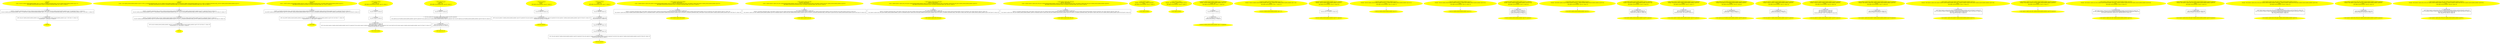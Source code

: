 /* @generated */
digraph cfg {
"bar#13629960763458822780.27859d4aca4c920a20241f1b78082005_1" [label="1: Start bar\nFormals: \nLocals:  func:bar::lambda_shared_lambda_lambda1.cpp:11:15 0$?%__sil_tmpSIL_materialize_temp__n$1:bar::lambda_shared_lambda_lambda1.cpp:11:15 \n   DECLARE_LOCALS(&return,&func,&0$?%__sil_tmpSIL_materialize_temp__n$1); [line 10, column 1]\n " color=yellow style=filled]
	

	 "bar#13629960763458822780.27859d4aca4c920a20241f1b78082005_1" -> "bar#13629960763458822780.27859d4aca4c920a20241f1b78082005_4" ;
"bar#13629960763458822780.27859d4aca4c920a20241f1b78082005_2" [label="2: Exit bar \n  " color=yellow style=filled]
	

"bar#13629960763458822780.27859d4aca4c920a20241f1b78082005_3" [label="3:  Return Stmt \n   n$0=_fun_bar::lambda_shared_lambda_lambda1.cpp:11:15_operator()(&func:bar::lambda_shared_lambda_lambda1.cpp:11:15&) [line 15, column 14]\n  *&return:int=(7 / n$0) [line 15, column 3]\n " shape="box"]
	

	 "bar#13629960763458822780.27859d4aca4c920a20241f1b78082005_3" -> "bar#13629960763458822780.27859d4aca4c920a20241f1b78082005_2" ;
"bar#13629960763458822780.27859d4aca4c920a20241f1b78082005_4" [label="4:  DeclStmt \n   *&0$?%__sil_tmpSIL_materialize_temp__n$1:bar::lambda_shared_lambda_lambda1.cpp:11:15=(_fun_bar::lambda_shared_lambda_lambda1.cpp:11:15_operator()) [line 11, column 15]\n  _fun_bar::lambda_shared_lambda_lambda1.cpp:11:15_(&func:bar::lambda_shared_lambda_lambda1.cpp:11:15*,&0$?%__sil_tmpSIL_materialize_temp__n$1:bar::lambda_shared_lambda_lambda1.cpp:11:15&) [line 11, column 15]\n " shape="box"]
	

	 "bar#13629960763458822780.27859d4aca4c920a20241f1b78082005_4" -> "bar#13629960763458822780.27859d4aca4c920a20241f1b78082005_3" ;
"foo#972162870672026475.86d7db357d6a36081d09067fb38ce85e_1" [label="1: Start foo\nFormals: \nLocals:  y:foo::lambda_shared_lambda_lambda1.cpp:20:12 0$?%__sil_tmpSIL_materialize_temp__n$1:foo::lambda_shared_lambda_lambda1.cpp:20:12 unused:foo::lambda_shared_lambda_lambda1.cpp:19:17 0$?%__sil_tmpSIL_materialize_temp__n$2:foo::lambda_shared_lambda_lambda1.cpp:19:17 \n   DECLARE_LOCALS(&return,&y,&0$?%__sil_tmpSIL_materialize_temp__n$1,&unused,&0$?%__sil_tmpSIL_materialize_temp__n$2); [line 18, column 1]\n " color=yellow style=filled]
	

	 "foo#972162870672026475.86d7db357d6a36081d09067fb38ce85e_1" -> "foo#972162870672026475.86d7db357d6a36081d09067fb38ce85e_5" ;
"foo#972162870672026475.86d7db357d6a36081d09067fb38ce85e_2" [label="2: Exit foo \n  " color=yellow style=filled]
	

"foo#972162870672026475.86d7db357d6a36081d09067fb38ce85e_3" [label="3:  Return Stmt \n   n$0=_fun_foo::lambda_shared_lambda_lambda1.cpp:20:12_operator()(&y:foo::lambda_shared_lambda_lambda1.cpp:20:12&,3:int) [line 21, column 19]\n  *&return:int=(5 / (4 - n$0)) [line 21, column 3]\n " shape="box"]
	

	 "foo#972162870672026475.86d7db357d6a36081d09067fb38ce85e_3" -> "foo#972162870672026475.86d7db357d6a36081d09067fb38ce85e_2" ;
"foo#972162870672026475.86d7db357d6a36081d09067fb38ce85e_4" [label="4:  DeclStmt \n   *&0$?%__sil_tmpSIL_materialize_temp__n$1:foo::lambda_shared_lambda_lambda1.cpp:20:12=(_fun_foo::lambda_shared_lambda_lambda1.cpp:20:12_operator()) [line 20, column 12]\n  _fun_foo::lambda_shared_lambda_lambda1.cpp:20:12_(&y:foo::lambda_shared_lambda_lambda1.cpp:20:12*,&0$?%__sil_tmpSIL_materialize_temp__n$1:foo::lambda_shared_lambda_lambda1.cpp:20:12&) [line 20, column 12]\n " shape="box"]
	

	 "foo#972162870672026475.86d7db357d6a36081d09067fb38ce85e_4" -> "foo#972162870672026475.86d7db357d6a36081d09067fb38ce85e_3" ;
"foo#972162870672026475.86d7db357d6a36081d09067fb38ce85e_5" [label="5:  DeclStmt \n   *&0$?%__sil_tmpSIL_materialize_temp__n$2:foo::lambda_shared_lambda_lambda1.cpp:19:17=(_fun_foo::lambda_shared_lambda_lambda1.cpp:19:17_operator()) [line 19, column 17]\n  _fun_foo::lambda_shared_lambda_lambda1.cpp:19:17_(&unused:foo::lambda_shared_lambda_lambda1.cpp:19:17*,&0$?%__sil_tmpSIL_materialize_temp__n$2:foo::lambda_shared_lambda_lambda1.cpp:19:17&) [line 19, column 17]\n " shape="box"]
	

	 "foo#972162870672026475.86d7db357d6a36081d09067fb38ce85e_5" -> "foo#972162870672026475.86d7db357d6a36081d09067fb38ce85e_4" ;
"fooOK#5521302935427608539.9c36ec052efdd50972817d895666852a_1" [label="1: Start fooOK\nFormals: \nLocals:  y:fooOK::lambda_shared_lambda_lambda1.cpp:26:12 0$?%__sil_tmpSIL_materialize_temp__n$1:fooOK::lambda_shared_lambda_lambda1.cpp:26:12 \n   DECLARE_LOCALS(&return,&y,&0$?%__sil_tmpSIL_materialize_temp__n$1); [line 24, column 1]\n " color=yellow style=filled]
	

	 "fooOK#5521302935427608539.9c36ec052efdd50972817d895666852a_1" -> "fooOK#5521302935427608539.9c36ec052efdd50972817d895666852a_4" ;
"fooOK#5521302935427608539.9c36ec052efdd50972817d895666852a_2" [label="2: Exit fooOK \n  " color=yellow style=filled]
	

"fooOK#5521302935427608539.9c36ec052efdd50972817d895666852a_3" [label="3:  Return Stmt \n   n$0=_fun_fooOK::lambda_shared_lambda_lambda1.cpp:26:12_operator()(&y:fooOK::lambda_shared_lambda_lambda1.cpp:26:12&,3:int) [line 27, column 19]\n  *&return:int=(5 / (4 - n$0)) [line 27, column 3]\n " shape="box"]
	

	 "fooOK#5521302935427608539.9c36ec052efdd50972817d895666852a_3" -> "fooOK#5521302935427608539.9c36ec052efdd50972817d895666852a_2" ;
"fooOK#5521302935427608539.9c36ec052efdd50972817d895666852a_4" [label="4:  DeclStmt \n   *&0$?%__sil_tmpSIL_materialize_temp__n$1:fooOK::lambda_shared_lambda_lambda1.cpp:26:12=(_fun_fooOK::lambda_shared_lambda_lambda1.cpp:26:12_operator()) [line 26, column 12]\n  _fun_fooOK::lambda_shared_lambda_lambda1.cpp:26:12_(&y:fooOK::lambda_shared_lambda_lambda1.cpp:26:12*,&0$?%__sil_tmpSIL_materialize_temp__n$1:fooOK::lambda_shared_lambda_lambda1.cpp:26:12&) [line 26, column 12]\n " shape="box"]
	

	 "fooOK#5521302935427608539.9c36ec052efdd50972817d895666852a_4" -> "fooOK#5521302935427608539.9c36ec052efdd50972817d895666852a_3" ;
"normal_capture#5533029764254319855.11493b249dddd657790695e287170b84_1" [label="1: Start normal_capture\nFormals: \nLocals:  y:int x:int \n   DECLARE_LOCALS(&return,&y,&x); [line 30, column 1]\n " color=yellow style=filled]
	

	 "normal_capture#5533029764254319855.11493b249dddd657790695e287170b84_1" -> "normal_capture#5533029764254319855.11493b249dddd657790695e287170b84_5" ;
"normal_capture#5533029764254319855.11493b249dddd657790695e287170b84_2" [label="2: Exit normal_capture \n  " color=yellow style=filled]
	

"normal_capture#5533029764254319855.11493b249dddd657790695e287170b84_3" [label="3:  Return Stmt \n   n$1=*&x:int [line 33, column 10]\n  n$0=*&y:int [line 33, column 10]\n  n$2=_fun_normal_capture::lambda_shared_lambda_lambda1.cpp:33:10_operator()((_fun_normal_capture::lambda_shared_lambda_lambda1.cpp:33:10_operator(),(n$1 &x:int),(n$0 &y:int)):normal_capture::lambda_shared_lambda_lambda1.cpp:33:10) [line 33, column 10]\n  *&return:int=n$2 [line 33, column 3]\n " shape="box"]
	

	 "normal_capture#5533029764254319855.11493b249dddd657790695e287170b84_3" -> "normal_capture#5533029764254319855.11493b249dddd657790695e287170b84_2" ;
"normal_capture#5533029764254319855.11493b249dddd657790695e287170b84_4" [label="4:  DeclStmt \n   *&y:int=2 [line 32, column 3]\n " shape="box"]
	

	 "normal_capture#5533029764254319855.11493b249dddd657790695e287170b84_4" -> "normal_capture#5533029764254319855.11493b249dddd657790695e287170b84_3" ;
"normal_capture#5533029764254319855.11493b249dddd657790695e287170b84_5" [label="5:  DeclStmt \n   *&x:int=1 [line 31, column 3]\n " shape="box"]
	

	 "normal_capture#5533029764254319855.11493b249dddd657790695e287170b84_5" -> "normal_capture#5533029764254319855.11493b249dddd657790695e287170b84_4" ;
"capture_by_ref#4375601249296069049.1d794578c048d96b25fb1e90dbaa8225_1" [label="1: Start capture_by_ref\nFormals: \nLocals:  x:int \n   DECLARE_LOCALS(&return,&x); [line 36, column 1]\n " color=yellow style=filled]
	

	 "capture_by_ref#4375601249296069049.1d794578c048d96b25fb1e90dbaa8225_1" -> "capture_by_ref#4375601249296069049.1d794578c048d96b25fb1e90dbaa8225_5" ;
"capture_by_ref#4375601249296069049.1d794578c048d96b25fb1e90dbaa8225_2" [label="2: Exit capture_by_ref \n  " color=yellow style=filled]
	

"capture_by_ref#4375601249296069049.1d794578c048d96b25fb1e90dbaa8225_3" [label="3:  Return Stmt \n   n$0=*&x:int [line 39, column 10]\n  *&return:int=n$0 [line 39, column 3]\n " shape="box"]
	

	 "capture_by_ref#4375601249296069049.1d794578c048d96b25fb1e90dbaa8225_3" -> "capture_by_ref#4375601249296069049.1d794578c048d96b25fb1e90dbaa8225_2" ;
"capture_by_ref#4375601249296069049.1d794578c048d96b25fb1e90dbaa8225_4" [label="4:  Call _fun_capture_by_ref::lambda_shared_lambda_lambda1.cpp:38:3_operator() \n   n$1=*&x:int [line 38, column 3]\n  _fun_capture_by_ref::lambda_shared_lambda_lambda1.cpp:38:3_operator()((_fun_capture_by_ref::lambda_shared_lambda_lambda1.cpp:38:3_operator(),(n$1 &x:int)):capture_by_ref::lambda_shared_lambda_lambda1.cpp:38:3) [line 38, column 3]\n " shape="box"]
	

	 "capture_by_ref#4375601249296069049.1d794578c048d96b25fb1e90dbaa8225_4" -> "capture_by_ref#4375601249296069049.1d794578c048d96b25fb1e90dbaa8225_3" ;
"capture_by_ref#4375601249296069049.1d794578c048d96b25fb1e90dbaa8225_5" [label="5:  DeclStmt \n   *&x:int=0 [line 37, column 3]\n " shape="box"]
	

	 "capture_by_ref#4375601249296069049.1d794578c048d96b25fb1e90dbaa8225_5" -> "capture_by_ref#4375601249296069049.1d794578c048d96b25fb1e90dbaa8225_4" ;
"init_capture1#11582985675627962568.58b9ce334267f411dc5e1c70bd53eb81_1" [label="1: Start init_capture1\nFormals: \nLocals:  \n   DECLARE_LOCALS(&return); [line 42, column 1]\n " color=yellow style=filled]
	

	 "init_capture1#11582985675627962568.58b9ce334267f411dc5e1c70bd53eb81_1" -> "init_capture1#11582985675627962568.58b9ce334267f411dc5e1c70bd53eb81_3" ;
"init_capture1#11582985675627962568.58b9ce334267f411dc5e1c70bd53eb81_2" [label="2: Exit init_capture1 \n  " color=yellow style=filled]
	

"init_capture1#11582985675627962568.58b9ce334267f411dc5e1c70bd53eb81_3" [label="3:  DeclStmt \n   *&i:int=0 [line 43, column 10]\n " shape="box"]
	

	 "init_capture1#11582985675627962568.58b9ce334267f411dc5e1c70bd53eb81_3" -> "init_capture1#11582985675627962568.58b9ce334267f411dc5e1c70bd53eb81_4" ;
"init_capture1#11582985675627962568.58b9ce334267f411dc5e1c70bd53eb81_4" [label="4:  Return Stmt \n   n$0=_fun_init_capture1::lambda_shared_lambda_lambda1.cpp:43:10_operator()((_fun_init_capture1::lambda_shared_lambda_lambda1.cpp:43:10_operator(),&i):init_capture1::lambda_shared_lambda_lambda1.cpp:43:10) [line 43, column 10]\n  *&return:int=n$0 [line 43, column 3]\n " shape="box"]
	

	 "init_capture1#11582985675627962568.58b9ce334267f411dc5e1c70bd53eb81_4" -> "init_capture1#11582985675627962568.58b9ce334267f411dc5e1c70bd53eb81_2" ;
"init_capture2#11582143449720942167.039b5039af3b7807e4b00950523a9f3a_1" [label="1: Start init_capture2\nFormals: \nLocals:  i:int \n   DECLARE_LOCALS(&return,&i); [line 47, column 1]\n " color=yellow style=filled]
	

	 "init_capture2#11582143449720942167.039b5039af3b7807e4b00950523a9f3a_1" -> "init_capture2#11582143449720942167.039b5039af3b7807e4b00950523a9f3a_7" ;
"init_capture2#11582143449720942167.039b5039af3b7807e4b00950523a9f3a_2" [label="2: Exit init_capture2 \n  " color=yellow style=filled]
	

"init_capture2#11582143449720942167.039b5039af3b7807e4b00950523a9f3a_3" [label="3:  DeclStmt \n   *&c:int=3 [line 49, column 10]\n " shape="box"]
	

	 "init_capture2#11582143449720942167.039b5039af3b7807e4b00950523a9f3a_3" -> "init_capture2#11582143449720942167.039b5039af3b7807e4b00950523a9f3a_6" ;
"init_capture2#11582143449720942167.039b5039af3b7807e4b00950523a9f3a_4" [label="4:  DeclStmt \n   *&b:int=0 [line 49, column 10]\n " shape="box"]
	

	 "init_capture2#11582143449720942167.039b5039af3b7807e4b00950523a9f3a_4" -> "init_capture2#11582143449720942167.039b5039af3b7807e4b00950523a9f3a_3" ;
"init_capture2#11582143449720942167.039b5039af3b7807e4b00950523a9f3a_5" [label="5:  DeclStmt \n   n$0=*&i:int [line 49, column 16]\n  *&a:int=n$0 [line 49, column 10]\n " shape="box"]
	

	 "init_capture2#11582143449720942167.039b5039af3b7807e4b00950523a9f3a_5" -> "init_capture2#11582143449720942167.039b5039af3b7807e4b00950523a9f3a_4" ;
"init_capture2#11582143449720942167.039b5039af3b7807e4b00950523a9f3a_6" [label="6:  Return Stmt \n   n$1=_fun_init_capture2::lambda_shared_lambda_lambda1.cpp:49:10_operator()((_fun_init_capture2::lambda_shared_lambda_lambda1.cpp:49:10_operator(),&a,&b,&c):init_capture2::lambda_shared_lambda_lambda1.cpp:49:10) [line 49, column 10]\n  *&return:int=n$1 [line 49, column 3]\n " shape="box"]
	

	 "init_capture2#11582143449720942167.039b5039af3b7807e4b00950523a9f3a_6" -> "init_capture2#11582143449720942167.039b5039af3b7807e4b00950523a9f3a_2" ;
"init_capture2#11582143449720942167.039b5039af3b7807e4b00950523a9f3a_7" [label="7:  DeclStmt \n   *&i:int=0 [line 48, column 3]\n " shape="box"]
	

	 "init_capture2#11582143449720942167.039b5039af3b7807e4b00950523a9f3a_7" -> "init_capture2#11582143449720942167.039b5039af3b7807e4b00950523a9f3a_5" ;
"capture_this_explicit#Capture#(13194085360619722149).2dba35a78268b10ad413414cc832a8f0_1" [label="1: Start Capture_capture_this_explicit\nFormals:  this:Capture*\nLocals:  lambda:Capture::capture_this_explicit::lambda_shared_lambda_lambda1.cpp:55:19 0$?%__sil_tmpSIL_materialize_temp__n$0:Capture::capture_this_explicit::lambda_shared_lambda_lambda1.cpp:55:19 \n   DECLARE_LOCALS(&return,&lambda,&0$?%__sil_tmpSIL_materialize_temp__n$0); [line 54, column 3]\n " color=yellow style=filled]
	

	 "capture_this_explicit#Capture#(13194085360619722149).2dba35a78268b10ad413414cc832a8f0_1" -> "capture_this_explicit#Capture#(13194085360619722149).2dba35a78268b10ad413414cc832a8f0_3" ;
"capture_this_explicit#Capture#(13194085360619722149).2dba35a78268b10ad413414cc832a8f0_2" [label="2: Exit Capture_capture_this_explicit \n  " color=yellow style=filled]
	

"capture_this_explicit#Capture#(13194085360619722149).2dba35a78268b10ad413414cc832a8f0_3" [label="3:  DeclStmt \n   n$1=*&this:Capture* [line 55, column 19]\n  *&0$?%__sil_tmpSIL_materialize_temp__n$0:Capture::capture_this_explicit::lambda_shared_lambda_lambda1.cpp:55:19=(_fun_Capture::capture_this_explicit::lambda_shared_lambda_lambda1.cpp:55:19_operator(),(n$1 &this:Capture*)) [line 55, column 19]\n  _fun_Capture::capture_this_explicit::lambda_shared_lambda_lambda1.cpp:55:19_(&lambda:Capture::capture_this_explicit::lambda_shared_lambda_lambda1.cpp:55:19*,&0$?%__sil_tmpSIL_materialize_temp__n$0:Capture::capture_this_explicit::lambda_shared_lambda_lambda1.cpp:55:19&) [line 55, column 19]\n " shape="box"]
	

	 "capture_this_explicit#Capture#(13194085360619722149).2dba35a78268b10ad413414cc832a8f0_3" -> "capture_this_explicit#Capture#(13194085360619722149).2dba35a78268b10ad413414cc832a8f0_2" ;
"capture_star_this#Capture#(2506493005619132138).63fd6aa2a7efbd48dc1a62c0c2bd2161_1" [label="1: Start Capture_capture_star_this\nFormals:  this:Capture*\nLocals:  lambda:Capture::capture_star_this::lambda_shared_lambda_lambda1.cpp:59:19 0$?%__sil_tmpSIL_materialize_temp__n$0:Capture::capture_star_this::lambda_shared_lambda_lambda1.cpp:59:19 \n   DECLARE_LOCALS(&return,&lambda,&0$?%__sil_tmpSIL_materialize_temp__n$0); [line 58, column 3]\n " color=yellow style=filled]
	

	 "capture_star_this#Capture#(2506493005619132138).63fd6aa2a7efbd48dc1a62c0c2bd2161_1" -> "capture_star_this#Capture#(2506493005619132138).63fd6aa2a7efbd48dc1a62c0c2bd2161_3" ;
"capture_star_this#Capture#(2506493005619132138).63fd6aa2a7efbd48dc1a62c0c2bd2161_2" [label="2: Exit Capture_capture_star_this \n  " color=yellow style=filled]
	

"capture_star_this#Capture#(2506493005619132138).63fd6aa2a7efbd48dc1a62c0c2bd2161_3" [label="3:  DeclStmt \n   n$1=*&this:Capture* [line 59, column 19]\n  *&0$?%__sil_tmpSIL_materialize_temp__n$0:Capture::capture_star_this::lambda_shared_lambda_lambda1.cpp:59:19=(_fun_Capture::capture_star_this::lambda_shared_lambda_lambda1.cpp:59:19_operator(),(n$1 &this:Capture*)) [line 59, column 19]\n  _fun_Capture::capture_star_this::lambda_shared_lambda_lambda1.cpp:59:19_(&lambda:Capture::capture_star_this::lambda_shared_lambda_lambda1.cpp:59:19*,&0$?%__sil_tmpSIL_materialize_temp__n$0:Capture::capture_star_this::lambda_shared_lambda_lambda1.cpp:59:19&) [line 59, column 19]\n " shape="box"]
	

	 "capture_star_this#Capture#(2506493005619132138).63fd6aa2a7efbd48dc1a62c0c2bd2161_3" -> "capture_star_this#Capture#(2506493005619132138).63fd6aa2a7efbd48dc1a62c0c2bd2161_2" ;
"capture_this_with_equal#Capture#(805776379555510952).ecd73e9a4e2bef0d060a242b61508f10_1" [label="1: Start Capture_capture_this_with_equal\nFormals:  this:Capture*\nLocals:  lambda:Capture::capture_this_with_equal::lambda_shared_lambda_lambda1.cpp:65:19 0$?%__sil_tmpSIL_materialize_temp__n$0:Capture::capture_this_with_equal::lambda_shared_lambda_lambda1.cpp:65:19 \n   DECLARE_LOCALS(&return,&lambda,&0$?%__sil_tmpSIL_materialize_temp__n$0); [line 64, column 3]\n " color=yellow style=filled]
	

	 "capture_this_with_equal#Capture#(805776379555510952).ecd73e9a4e2bef0d060a242b61508f10_1" -> "capture_this_with_equal#Capture#(805776379555510952).ecd73e9a4e2bef0d060a242b61508f10_3" ;
"capture_this_with_equal#Capture#(805776379555510952).ecd73e9a4e2bef0d060a242b61508f10_2" [label="2: Exit Capture_capture_this_with_equal \n  " color=yellow style=filled]
	

"capture_this_with_equal#Capture#(805776379555510952).ecd73e9a4e2bef0d060a242b61508f10_3" [label="3:  DeclStmt \n   n$1=*&this:Capture* [line 65, column 19]\n  *&0$?%__sil_tmpSIL_materialize_temp__n$0:Capture::capture_this_with_equal::lambda_shared_lambda_lambda1.cpp:65:19=(_fun_Capture::capture_this_with_equal::lambda_shared_lambda_lambda1.cpp:65:19_operator(),(n$1 &this:Capture*)) [line 65, column 19]\n  _fun_Capture::capture_this_with_equal::lambda_shared_lambda_lambda1.cpp:65:19_(&lambda:Capture::capture_this_with_equal::lambda_shared_lambda_lambda1.cpp:65:19*,&0$?%__sil_tmpSIL_materialize_temp__n$0:Capture::capture_this_with_equal::lambda_shared_lambda_lambda1.cpp:65:19&) [line 65, column 19]\n " shape="box"]
	

	 "capture_this_with_equal#Capture#(805776379555510952).ecd73e9a4e2bef0d060a242b61508f10_3" -> "capture_this_with_equal#Capture#(805776379555510952).ecd73e9a4e2bef0d060a242b61508f10_2" ;
"capture_this_with_auto#Capture#(15696525048884093218).38be242109186a45cc282c38962c68e2_1" [label="1: Start Capture_capture_this_with_auto\nFormals:  this:Capture*\nLocals:  lambda:Capture::capture_this_with_auto::lambda_shared_lambda_lambda1.cpp:69:19 0$?%__sil_tmpSIL_materialize_temp__n$0:Capture::capture_this_with_auto::lambda_shared_lambda_lambda1.cpp:69:19 \n   DECLARE_LOCALS(&return,&lambda,&0$?%__sil_tmpSIL_materialize_temp__n$0); [line 68, column 3]\n " color=yellow style=filled]
	

	 "capture_this_with_auto#Capture#(15696525048884093218).38be242109186a45cc282c38962c68e2_1" -> "capture_this_with_auto#Capture#(15696525048884093218).38be242109186a45cc282c38962c68e2_3" ;
"capture_this_with_auto#Capture#(15696525048884093218).38be242109186a45cc282c38962c68e2_2" [label="2: Exit Capture_capture_this_with_auto \n  " color=yellow style=filled]
	

"capture_this_with_auto#Capture#(15696525048884093218).38be242109186a45cc282c38962c68e2_3" [label="3:  DeclStmt \n   n$1=*&this:Capture* [line 69, column 19]\n  *&0$?%__sil_tmpSIL_materialize_temp__n$0:Capture::capture_this_with_auto::lambda_shared_lambda_lambda1.cpp:69:19=(_fun_Capture::capture_this_with_auto::lambda_shared_lambda_lambda1.cpp:69:19_operator(),(n$1 &this:Capture*)) [line 69, column 19]\n  _fun_Capture::capture_this_with_auto::lambda_shared_lambda_lambda1.cpp:69:19_(&lambda:Capture::capture_this_with_auto::lambda_shared_lambda_lambda1.cpp:69:19*,&0$?%__sil_tmpSIL_materialize_temp__n$0:Capture::capture_this_with_auto::lambda_shared_lambda_lambda1.cpp:69:19&) [line 69, column 19]\n " shape="box"]
	

	 "capture_this_with_auto#Capture#(15696525048884093218).38be242109186a45cc282c38962c68e2_3" -> "capture_this_with_auto#Capture#(15696525048884093218).38be242109186a45cc282c38962c68e2_2" ;
"Capture#Capture#{12117490113068134497|constexpr}.98ffcc03a8acaf01f37e687e09517440_1" [label="1: Start Capture_Capture\nFormals:  this:Capture* __param_0:Capture&\nLocals:  \n   DECLARE_LOCALS(&return); [line 53, column 7]\n " color=yellow style=filled]
	

	 "Capture#Capture#{12117490113068134497|constexpr}.98ffcc03a8acaf01f37e687e09517440_1" -> "Capture#Capture#{12117490113068134497|constexpr}.98ffcc03a8acaf01f37e687e09517440_2" ;
"Capture#Capture#{12117490113068134497|constexpr}.98ffcc03a8acaf01f37e687e09517440_2" [label="2: Exit Capture_Capture \n  " color=yellow style=filled]
	

"Capture#Capture#{15371931494294124755|constexpr}.9ede96f2e081983279c43accbd64cbd2_1" [label="1: Start Capture_Capture\nFormals:  this:Capture* __param_0:Capture const &\nLocals:  \n   DECLARE_LOCALS(&return); [line 53, column 7]\n " color=yellow style=filled]
	

	 "Capture#Capture#{15371931494294124755|constexpr}.9ede96f2e081983279c43accbd64cbd2_1" -> "Capture#Capture#{15371931494294124755|constexpr}.9ede96f2e081983279c43accbd64cbd2_2" ;
"Capture#Capture#{15371931494294124755|constexpr}.9ede96f2e081983279c43accbd64cbd2_2" [label="2: Exit Capture_Capture \n  " color=yellow style=filled]
	

"operator()#lambda_shared_lambda_lambda1.cpp:11:15#bar#(7708532531154088338).366f354811e123a58e7def3a604b1046_1" [label="1: Start bar::lambda_shared_lambda_lambda1.cpp:11:15_operator()\nFormals:  this:bar::lambda_shared_lambda_lambda1.cpp:11:15*\nLocals:  i:int \n   DECLARE_LOCALS(&return,&i); [line 11, column 18]\n " color=yellow style=filled]
	

	 "operator()#lambda_shared_lambda_lambda1.cpp:11:15#bar#(7708532531154088338).366f354811e123a58e7def3a604b1046_1" -> "operator()#lambda_shared_lambda_lambda1.cpp:11:15#bar#(7708532531154088338).366f354811e123a58e7def3a604b1046_4" ;
"operator()#lambda_shared_lambda_lambda1.cpp:11:15#bar#(7708532531154088338).366f354811e123a58e7def3a604b1046_2" [label="2: Exit bar::lambda_shared_lambda_lambda1.cpp:11:15_operator() \n  " color=yellow style=filled]
	

"operator()#lambda_shared_lambda_lambda1.cpp:11:15#bar#(7708532531154088338).366f354811e123a58e7def3a604b1046_3" [label="3:  Return Stmt \n   n$0=*&i:int [line 13, column 12]\n  *&return:int=n$0 [line 13, column 5]\n " shape="box"]
	

	 "operator()#lambda_shared_lambda_lambda1.cpp:11:15#bar#(7708532531154088338).366f354811e123a58e7def3a604b1046_3" -> "operator()#lambda_shared_lambda_lambda1.cpp:11:15#bar#(7708532531154088338).366f354811e123a58e7def3a604b1046_2" ;
"operator()#lambda_shared_lambda_lambda1.cpp:11:15#bar#(7708532531154088338).366f354811e123a58e7def3a604b1046_4" [label="4:  DeclStmt \n   *&i:int=0 [line 12, column 5]\n " shape="box"]
	

	 "operator()#lambda_shared_lambda_lambda1.cpp:11:15#bar#(7708532531154088338).366f354811e123a58e7def3a604b1046_4" -> "operator()#lambda_shared_lambda_lambda1.cpp:11:15#bar#(7708532531154088338).366f354811e123a58e7def3a604b1046_3" ;
"#lambda_shared_lambda_lambda1.cpp:11:15#bar#{14892892509482509619|constexpr}.82a39f4ec411b682c3042c96f268a2b9_1" [label="1: Start bar::lambda_shared_lambda_lambda1.cpp:11:15_\nFormals:  this:bar::lambda_shared_lambda_lambda1.cpp:11:15* __param_0:bar::lambda_shared_lambda_lambda1.cpp:11:15&\nLocals:  \n   DECLARE_LOCALS(&return); [line 11, column 15]\n " color=yellow style=filled]
	

	 "#lambda_shared_lambda_lambda1.cpp:11:15#bar#{14892892509482509619|constexpr}.82a39f4ec411b682c3042c96f268a2b9_1" -> "#lambda_shared_lambda_lambda1.cpp:11:15#bar#{14892892509482509619|constexpr}.82a39f4ec411b682c3042c96f268a2b9_2" ;
"#lambda_shared_lambda_lambda1.cpp:11:15#bar#{14892892509482509619|constexpr}.82a39f4ec411b682c3042c96f268a2b9_2" [label="2: Exit bar::lambda_shared_lambda_lambda1.cpp:11:15_ \n  " color=yellow style=filled]
	

"operator()#lambda_shared_lambda_lambda1.cpp:19:17#foo#(10761403337571939980).251572fc6e45e136f499b40da2b7cec4_1" [label="1: Start foo::lambda_shared_lambda_lambda1.cpp:19:17_operator()\nFormals:  this:foo::lambda_shared_lambda_lambda1.cpp:19:17*\nLocals:  \n   DECLARE_LOCALS(&return); [line 19, column 20]\n " color=yellow style=filled]
	

	 "operator()#lambda_shared_lambda_lambda1.cpp:19:17#foo#(10761403337571939980).251572fc6e45e136f499b40da2b7cec4_1" -> "operator()#lambda_shared_lambda_lambda1.cpp:19:17#foo#(10761403337571939980).251572fc6e45e136f499b40da2b7cec4_3" ;
"operator()#lambda_shared_lambda_lambda1.cpp:19:17#foo#(10761403337571939980).251572fc6e45e136f499b40da2b7cec4_2" [label="2: Exit foo::lambda_shared_lambda_lambda1.cpp:19:17_operator() \n  " color=yellow style=filled]
	

"operator()#lambda_shared_lambda_lambda1.cpp:19:17#foo#(10761403337571939980).251572fc6e45e136f499b40da2b7cec4_3" [label="3:  Return Stmt \n   *&return:int=(1 / 0) [line 19, column 24]\n " shape="box"]
	

	 "operator()#lambda_shared_lambda_lambda1.cpp:19:17#foo#(10761403337571939980).251572fc6e45e136f499b40da2b7cec4_3" -> "operator()#lambda_shared_lambda_lambda1.cpp:19:17#foo#(10761403337571939980).251572fc6e45e136f499b40da2b7cec4_2" ;
"#lambda_shared_lambda_lambda1.cpp:19:17#foo#{18379037134042516079|constexpr}.f30eeee4fd61eeb8d7c0f0b7e4ed975f_1" [label="1: Start foo::lambda_shared_lambda_lambda1.cpp:19:17_\nFormals:  this:foo::lambda_shared_lambda_lambda1.cpp:19:17* __param_0:foo::lambda_shared_lambda_lambda1.cpp:19:17&\nLocals:  \n   DECLARE_LOCALS(&return); [line 19, column 17]\n " color=yellow style=filled]
	

	 "#lambda_shared_lambda_lambda1.cpp:19:17#foo#{18379037134042516079|constexpr}.f30eeee4fd61eeb8d7c0f0b7e4ed975f_1" -> "#lambda_shared_lambda_lambda1.cpp:19:17#foo#{18379037134042516079|constexpr}.f30eeee4fd61eeb8d7c0f0b7e4ed975f_2" ;
"#lambda_shared_lambda_lambda1.cpp:19:17#foo#{18379037134042516079|constexpr}.f30eeee4fd61eeb8d7c0f0b7e4ed975f_2" [label="2: Exit foo::lambda_shared_lambda_lambda1.cpp:19:17_ \n  " color=yellow style=filled]
	

"#lambda_shared_lambda_lambda1.cpp:20:12#foo#{2457771116144546786|constexpr}.8d67e886151fe32329ba2e2df99417f3_1" [label="1: Start foo::lambda_shared_lambda_lambda1.cpp:20:12_\nFormals:  this:foo::lambda_shared_lambda_lambda1.cpp:20:12* __param_0:foo::lambda_shared_lambda_lambda1.cpp:20:12&\nLocals:  \n   DECLARE_LOCALS(&return); [line 20, column 12]\n " color=yellow style=filled]
	

	 "#lambda_shared_lambda_lambda1.cpp:20:12#foo#{2457771116144546786|constexpr}.8d67e886151fe32329ba2e2df99417f3_1" -> "#lambda_shared_lambda_lambda1.cpp:20:12#foo#{2457771116144546786|constexpr}.8d67e886151fe32329ba2e2df99417f3_2" ;
"#lambda_shared_lambda_lambda1.cpp:20:12#foo#{2457771116144546786|constexpr}.8d67e886151fe32329ba2e2df99417f3_2" [label="2: Exit foo::lambda_shared_lambda_lambda1.cpp:20:12_ \n  " color=yellow style=filled]
	

"operator()#lambda_shared_lambda_lambda1.cpp:20:12#foo#(8701050879076719020).0b2c110c980ade73ba5c317e22981b86_1" [label="1: Start foo::lambda_shared_lambda_lambda1.cpp:20:12_operator()\nFormals:  this:foo::lambda_shared_lambda_lambda1.cpp:20:12* i:int\nLocals:  \n   DECLARE_LOCALS(&return); [line 20, column 20]\n " color=yellow style=filled]
	

	 "operator()#lambda_shared_lambda_lambda1.cpp:20:12#foo#(8701050879076719020).0b2c110c980ade73ba5c317e22981b86_1" -> "operator()#lambda_shared_lambda_lambda1.cpp:20:12#foo#(8701050879076719020).0b2c110c980ade73ba5c317e22981b86_3" ;
"operator()#lambda_shared_lambda_lambda1.cpp:20:12#foo#(8701050879076719020).0b2c110c980ade73ba5c317e22981b86_2" [label="2: Exit foo::lambda_shared_lambda_lambda1.cpp:20:12_operator() \n  " color=yellow style=filled]
	

"operator()#lambda_shared_lambda_lambda1.cpp:20:12#foo#(8701050879076719020).0b2c110c980ade73ba5c317e22981b86_3" [label="3:  Return Stmt \n   n$0=*&i:int [line 20, column 31]\n  *&i:int=(n$0 + 1) [line 20, column 31]\n  n$1=*&i:int [line 20, column 31]\n  *&return:int=n$1 [line 20, column 24]\n " shape="box"]
	

	 "operator()#lambda_shared_lambda_lambda1.cpp:20:12#foo#(8701050879076719020).0b2c110c980ade73ba5c317e22981b86_3" -> "operator()#lambda_shared_lambda_lambda1.cpp:20:12#foo#(8701050879076719020).0b2c110c980ade73ba5c317e22981b86_2" ;
"#lambda_shared_lambda_lambda1.cpp:26:12#fooOK#{12805486487749307717|constexpr}.5d2a515dbfe9a2c0a5c89ce06ced0b70_1" [label="1: Start fooOK::lambda_shared_lambda_lambda1.cpp:26:12_\nFormals:  this:fooOK::lambda_shared_lambda_lambda1.cpp:26:12* __param_0:fooOK::lambda_shared_lambda_lambda1.cpp:26:12&\nLocals:  \n   DECLARE_LOCALS(&return); [line 26, column 12]\n " color=yellow style=filled]
	

	 "#lambda_shared_lambda_lambda1.cpp:26:12#fooOK#{12805486487749307717|constexpr}.5d2a515dbfe9a2c0a5c89ce06ced0b70_1" -> "#lambda_shared_lambda_lambda1.cpp:26:12#fooOK#{12805486487749307717|constexpr}.5d2a515dbfe9a2c0a5c89ce06ced0b70_2" ;
"#lambda_shared_lambda_lambda1.cpp:26:12#fooOK#{12805486487749307717|constexpr}.5d2a515dbfe9a2c0a5c89ce06ced0b70_2" [label="2: Exit fooOK::lambda_shared_lambda_lambda1.cpp:26:12_ \n  " color=yellow style=filled]
	

"operator()#lambda_shared_lambda_lambda1.cpp:26:12#fooOK#(3436637400147523223).3b2982544334f951fa2c663b7ebabd16_1" [label="1: Start fooOK::lambda_shared_lambda_lambda1.cpp:26:12_operator()\nFormals:  this:fooOK::lambda_shared_lambda_lambda1.cpp:26:12* i:int\nLocals:  \n   DECLARE_LOCALS(&return); [line 26, column 20]\n " color=yellow style=filled]
	

	 "operator()#lambda_shared_lambda_lambda1.cpp:26:12#fooOK#(3436637400147523223).3b2982544334f951fa2c663b7ebabd16_1" -> "operator()#lambda_shared_lambda_lambda1.cpp:26:12#fooOK#(3436637400147523223).3b2982544334f951fa2c663b7ebabd16_3" ;
"operator()#lambda_shared_lambda_lambda1.cpp:26:12#fooOK#(3436637400147523223).3b2982544334f951fa2c663b7ebabd16_2" [label="2: Exit fooOK::lambda_shared_lambda_lambda1.cpp:26:12_operator() \n  " color=yellow style=filled]
	

"operator()#lambda_shared_lambda_lambda1.cpp:26:12#fooOK#(3436637400147523223).3b2982544334f951fa2c663b7ebabd16_3" [label="3:  Return Stmt \n   n$0=*&i:int [line 26, column 31]\n  *&i:int=(n$0 + 1) [line 26, column 31]\n  *&return:int=n$0 [line 26, column 24]\n " shape="box"]
	

	 "operator()#lambda_shared_lambda_lambda1.cpp:26:12#fooOK#(3436637400147523223).3b2982544334f951fa2c663b7ebabd16_3" -> "operator()#lambda_shared_lambda_lambda1.cpp:26:12#fooOK#(3436637400147523223).3b2982544334f951fa2c663b7ebabd16_2" ;
"operator()#lambda_shared_lambda_lambda1.cpp:33:10#normal_capture#(3336792892144266867).6b1528a4c777a5033c547e72dff7c11b_1" [label="1: Start normal_capture::lambda_shared_lambda_lambda1.cpp:33:10_operator()\nFormals:  this:normal_capture::lambda_shared_lambda_lambda1.cpp:33:10*\nLocals:  \n   DECLARE_LOCALS(&return); [line 33, column 17]\n " color=yellow style=filled]
	

	 "operator()#lambda_shared_lambda_lambda1.cpp:33:10#normal_capture#(3336792892144266867).6b1528a4c777a5033c547e72dff7c11b_1" -> "operator()#lambda_shared_lambda_lambda1.cpp:33:10#normal_capture#(3336792892144266867).6b1528a4c777a5033c547e72dff7c11b_3" ;
"operator()#lambda_shared_lambda_lambda1.cpp:33:10#normal_capture#(3336792892144266867).6b1528a4c777a5033c547e72dff7c11b_2" [label="2: Exit normal_capture::lambda_shared_lambda_lambda1.cpp:33:10_operator() \n  " color=yellow style=filled]
	

"operator()#lambda_shared_lambda_lambda1.cpp:33:10#normal_capture#(3336792892144266867).6b1528a4c777a5033c547e72dff7c11b_3" [label="3:  Return Stmt \n   n$0=*&x:int [line 33, column 28]\n  n$1=*&y:int [line 33, column 32]\n  *&return:int=(n$0 + n$1) [line 33, column 21]\n " shape="box"]
	

	 "operator()#lambda_shared_lambda_lambda1.cpp:33:10#normal_capture#(3336792892144266867).6b1528a4c777a5033c547e72dff7c11b_3" -> "operator()#lambda_shared_lambda_lambda1.cpp:33:10#normal_capture#(3336792892144266867).6b1528a4c777a5033c547e72dff7c11b_2" ;
"operator()#lambda_shared_lambda_lambda1.cpp:38:3#capture_by_ref#(17277454583786497390).c47500379c80a95b2ce7b5f569b32788_1" [label="1: Start capture_by_ref::lambda_shared_lambda_lambda1.cpp:38:3_operator()\nFormals:  this:capture_by_ref::lambda_shared_lambda_lambda1.cpp:38:3*\nLocals:  \n   DECLARE_LOCALS(&return); [line 38, column 8]\n " color=yellow style=filled]
	

	 "operator()#lambda_shared_lambda_lambda1.cpp:38:3#capture_by_ref#(17277454583786497390).c47500379c80a95b2ce7b5f569b32788_1" -> "operator()#lambda_shared_lambda_lambda1.cpp:38:3#capture_by_ref#(17277454583786497390).c47500379c80a95b2ce7b5f569b32788_3" ;
"operator()#lambda_shared_lambda_lambda1.cpp:38:3#capture_by_ref#(17277454583786497390).c47500379c80a95b2ce7b5f569b32788_2" [label="2: Exit capture_by_ref::lambda_shared_lambda_lambda1.cpp:38:3_operator() \n  " color=yellow style=filled]
	

"operator()#lambda_shared_lambda_lambda1.cpp:38:3#capture_by_ref#(17277454583786497390).c47500379c80a95b2ce7b5f569b32788_3" [label="3:  UnaryOperator \n   n$0=*&x:int [line 38, column 12]\n  *&x:int=(n$0 + 1) [line 38, column 12]\n " shape="box"]
	

	 "operator()#lambda_shared_lambda_lambda1.cpp:38:3#capture_by_ref#(17277454583786497390).c47500379c80a95b2ce7b5f569b32788_3" -> "operator()#lambda_shared_lambda_lambda1.cpp:38:3#capture_by_ref#(17277454583786497390).c47500379c80a95b2ce7b5f569b32788_2" ;
"operator()#lambda_shared_lambda_lambda1.cpp:43:10#init_capture1#(11958159405823124536).e5ff526484114785c9c4e4c652fdee0d_1" [label="1: Start init_capture1::lambda_shared_lambda_lambda1.cpp:43:10_operator()\nFormals:  this:init_capture1::lambda_shared_lambda_lambda1.cpp:43:10*\nLocals:  \n   DECLARE_LOCALS(&return); [line 43, column 18]\n " color=yellow style=filled]
	

	 "operator()#lambda_shared_lambda_lambda1.cpp:43:10#init_capture1#(11958159405823124536).e5ff526484114785c9c4e4c652fdee0d_1" -> "operator()#lambda_shared_lambda_lambda1.cpp:43:10#init_capture1#(11958159405823124536).e5ff526484114785c9c4e4c652fdee0d_3" ;
"operator()#lambda_shared_lambda_lambda1.cpp:43:10#init_capture1#(11958159405823124536).e5ff526484114785c9c4e4c652fdee0d_2" [label="2: Exit init_capture1::lambda_shared_lambda_lambda1.cpp:43:10_operator() \n  " color=yellow style=filled]
	

"operator()#lambda_shared_lambda_lambda1.cpp:43:10#init_capture1#(11958159405823124536).e5ff526484114785c9c4e4c652fdee0d_3" [label="3:  Return Stmt \n   n$0=*&i:int [line 43, column 29]\n  *&return:int=n$0 [line 43, column 22]\n " shape="box"]
	

	 "operator()#lambda_shared_lambda_lambda1.cpp:43:10#init_capture1#(11958159405823124536).e5ff526484114785c9c4e4c652fdee0d_3" -> "operator()#lambda_shared_lambda_lambda1.cpp:43:10#init_capture1#(11958159405823124536).e5ff526484114785c9c4e4c652fdee0d_2" ;
"operator()#lambda_shared_lambda_lambda1.cpp:49:10#init_capture2#(10943089228143620310).7e4ba21e8ca9ff39a89b363b4c5d845b_1" [label="1: Start init_capture2::lambda_shared_lambda_lambda1.cpp:49:10_operator()\nFormals:  this:init_capture2::lambda_shared_lambda_lambda1.cpp:49:10*\nLocals:  \n   DECLARE_LOCALS(&return); [line 49, column 34]\n " color=yellow style=filled]
	

	 "operator()#lambda_shared_lambda_lambda1.cpp:49:10#init_capture2#(10943089228143620310).7e4ba21e8ca9ff39a89b363b4c5d845b_1" -> "operator()#lambda_shared_lambda_lambda1.cpp:49:10#init_capture2#(10943089228143620310).7e4ba21e8ca9ff39a89b363b4c5d845b_3" ;
"operator()#lambda_shared_lambda_lambda1.cpp:49:10#init_capture2#(10943089228143620310).7e4ba21e8ca9ff39a89b363b4c5d845b_2" [label="2: Exit init_capture2::lambda_shared_lambda_lambda1.cpp:49:10_operator() \n  " color=yellow style=filled]
	

"operator()#lambda_shared_lambda_lambda1.cpp:49:10#init_capture2#(10943089228143620310).7e4ba21e8ca9ff39a89b363b4c5d845b_3" [label="3:  Return Stmt \n   n$0=*&a:int [line 49, column 45]\n  n$1=*&b:int [line 49, column 49]\n  n$2=*&c:int [line 49, column 53]\n  *&return:int=((n$0 + n$1) + n$2) [line 49, column 38]\n " shape="box"]
	

	 "operator()#lambda_shared_lambda_lambda1.cpp:49:10#init_capture2#(10943089228143620310).7e4ba21e8ca9ff39a89b363b4c5d845b_3" -> "operator()#lambda_shared_lambda_lambda1.cpp:49:10#init_capture2#(10943089228143620310).7e4ba21e8ca9ff39a89b363b4c5d845b_2" ;
"operator()#lambda_shared_lambda_lambda1.cpp:55:19#capture_this_explicit#Capture#(1084455887557995828.5f0b81c0997b564513af8916b5468947_1" [label="1: Start Capture::capture_this_explicit::lambda_shared_lambda_lambda1.cpp:55:19_operator()\nFormals:  this:Capture::capture_this_explicit::lambda_shared_lambda_lambda1.cpp:55:19*\nLocals:  \n   DECLARE_LOCALS(&return); [line 55, column 26]\n " color=yellow style=filled]
	

	 "operator()#lambda_shared_lambda_lambda1.cpp:55:19#capture_this_explicit#Capture#(1084455887557995828.5f0b81c0997b564513af8916b5468947_1" -> "operator()#lambda_shared_lambda_lambda1.cpp:55:19#capture_this_explicit#Capture#(1084455887557995828.5f0b81c0997b564513af8916b5468947_3" ;
"operator()#lambda_shared_lambda_lambda1.cpp:55:19#capture_this_explicit#Capture#(1084455887557995828.5f0b81c0997b564513af8916b5468947_2" [label="2: Exit Capture::capture_this_explicit::lambda_shared_lambda_lambda1.cpp:55:19_operator() \n  " color=yellow style=filled]
	

"operator()#lambda_shared_lambda_lambda1.cpp:55:19#capture_this_explicit#Capture#(1084455887557995828.5f0b81c0997b564513af8916b5468947_3" [label="3:  Return Stmt \n   n$0=*&this:Capture* [line 55, column 37]\n  *&return:Capture*=n$0 [line 55, column 30]\n " shape="box"]
	

	 "operator()#lambda_shared_lambda_lambda1.cpp:55:19#capture_this_explicit#Capture#(1084455887557995828.5f0b81c0997b564513af8916b5468947_3" -> "operator()#lambda_shared_lambda_lambda1.cpp:55:19#capture_this_explicit#Capture#(1084455887557995828.5f0b81c0997b564513af8916b5468947_2" ;
"#lambda_shared_lambda_lambda1.cpp:55:19#capture_this_explicit#Capture#{15581681824770184595|constexp.ec00a7d90451e0c7680026716c904b92_1" [label="1: Start Capture::capture_this_explicit::lambda_shared_lambda_lambda1.cpp:55:19_\nFormals:  this:Capture::capture_this_explicit::lambda_shared_lambda_lambda1.cpp:55:19* __param_0:Capture::capture_this_explicit::lambda_shared_lambda_lambda1.cpp:55:19&\nLocals:  \n   DECLARE_LOCALS(&return); [line 55, column 19]\n " color=yellow style=filled]
	

	 "#lambda_shared_lambda_lambda1.cpp:55:19#capture_this_explicit#Capture#{15581681824770184595|constexp.ec00a7d90451e0c7680026716c904b92_1" -> "#lambda_shared_lambda_lambda1.cpp:55:19#capture_this_explicit#Capture#{15581681824770184595|constexp.ec00a7d90451e0c7680026716c904b92_3" ;
"#lambda_shared_lambda_lambda1.cpp:55:19#capture_this_explicit#Capture#{15581681824770184595|constexp.ec00a7d90451e0c7680026716c904b92_2" [label="2: Exit Capture::capture_this_explicit::lambda_shared_lambda_lambda1.cpp:55:19_ \n  " color=yellow style=filled]
	

"#lambda_shared_lambda_lambda1.cpp:55:19#capture_this_explicit#Capture#{15581681824770184595|constexp.ec00a7d90451e0c7680026716c904b92_3" [label="3:  Constructor Init \n   n$0=*&this:Capture::capture_this_explicit::lambda_shared_lambda_lambda1.cpp:55:19* [line 55, column 19]\n  n$1=*&__param_0:Capture::capture_this_explicit::lambda_shared_lambda_lambda1.cpp:55:19& [line 55, column 19]\n  n$2=*n$1.:Capture* [line 55, column 19]\n  *n$0.:Capture*=n$2 [line 55, column 19]\n " shape="box"]
	

	 "#lambda_shared_lambda_lambda1.cpp:55:19#capture_this_explicit#Capture#{15581681824770184595|constexp.ec00a7d90451e0c7680026716c904b92_3" -> "#lambda_shared_lambda_lambda1.cpp:55:19#capture_this_explicit#Capture#{15581681824770184595|constexp.ec00a7d90451e0c7680026716c904b92_2" ;
"operator()#lambda_shared_lambda_lambda1.cpp:59:19#capture_star_this#Capture#(11891233366713773989).7fdd5551697df84cd5fe07ec280b3564_1" [label="1: Start Capture::capture_star_this::lambda_shared_lambda_lambda1.cpp:59:19_operator()\nFormals:  this:Capture::capture_star_this::lambda_shared_lambda_lambda1.cpp:59:19*\nLocals:  \n   DECLARE_LOCALS(&return); [line 59, column 27]\n " color=yellow style=filled]
	

	 "operator()#lambda_shared_lambda_lambda1.cpp:59:19#capture_star_this#Capture#(11891233366713773989).7fdd5551697df84cd5fe07ec280b3564_1" -> "operator()#lambda_shared_lambda_lambda1.cpp:59:19#capture_star_this#Capture#(11891233366713773989).7fdd5551697df84cd5fe07ec280b3564_2" ;
"operator()#lambda_shared_lambda_lambda1.cpp:59:19#capture_star_this#Capture#(11891233366713773989).7fdd5551697df84cd5fe07ec280b3564_2" [label="2: Exit Capture::capture_star_this::lambda_shared_lambda_lambda1.cpp:59:19_operator() \n  " color=yellow style=filled]
	

"#lambda_shared_lambda_lambda1.cpp:59:19#capture_star_this#Capture#{9456129203468966420|constexpr}.4865d22cd69692723766b951221a21d1_1" [label="1: Start Capture::capture_star_this::lambda_shared_lambda_lambda1.cpp:59:19_\nFormals:  this:Capture::capture_star_this::lambda_shared_lambda_lambda1.cpp:59:19* __param_0:Capture::capture_star_this::lambda_shared_lambda_lambda1.cpp:59:19&\nLocals:  \n   DECLARE_LOCALS(&return); [line 59, column 19]\n " color=yellow style=filled]
	

	 "#lambda_shared_lambda_lambda1.cpp:59:19#capture_star_this#Capture#{9456129203468966420|constexpr}.4865d22cd69692723766b951221a21d1_1" -> "#lambda_shared_lambda_lambda1.cpp:59:19#capture_star_this#Capture#{9456129203468966420|constexpr}.4865d22cd69692723766b951221a21d1_3" ;
"#lambda_shared_lambda_lambda1.cpp:59:19#capture_star_this#Capture#{9456129203468966420|constexpr}.4865d22cd69692723766b951221a21d1_2" [label="2: Exit Capture::capture_star_this::lambda_shared_lambda_lambda1.cpp:59:19_ \n  " color=yellow style=filled]
	

"#lambda_shared_lambda_lambda1.cpp:59:19#capture_star_this#Capture#{9456129203468966420|constexpr}.4865d22cd69692723766b951221a21d1_3" [label="3:  Constructor Init \n   n$0=*&this:Capture::capture_star_this::lambda_shared_lambda_lambda1.cpp:59:19* [line 59, column 19]\n  n$1=*&__param_0:Capture::capture_star_this::lambda_shared_lambda_lambda1.cpp:59:19& [line 59, column 19]\n  _fun_Capture_Capture(n$0.:Capture*,n$1.:Capture&) [line 59, column 19]\n " shape="box"]
	

	 "#lambda_shared_lambda_lambda1.cpp:59:19#capture_star_this#Capture#{9456129203468966420|constexpr}.4865d22cd69692723766b951221a21d1_3" -> "#lambda_shared_lambda_lambda1.cpp:59:19#capture_star_this#Capture#{9456129203468966420|constexpr}.4865d22cd69692723766b951221a21d1_2" ;
"operator()#lambda_shared_lambda_lambda1.cpp:65:19#capture_this_with_equal#Capture#(91082432562742530.7f80250f026964d947c1e499000303d8_1" [label="1: Start Capture::capture_this_with_equal::lambda_shared_lambda_lambda1.cpp:65:19_operator()\nFormals:  this:Capture::capture_this_with_equal::lambda_shared_lambda_lambda1.cpp:65:19*\nLocals:  \n   DECLARE_LOCALS(&return); [line 65, column 23]\n " color=yellow style=filled]
	

	 "operator()#lambda_shared_lambda_lambda1.cpp:65:19#capture_this_with_equal#Capture#(91082432562742530.7f80250f026964d947c1e499000303d8_1" -> "operator()#lambda_shared_lambda_lambda1.cpp:65:19#capture_this_with_equal#Capture#(91082432562742530.7f80250f026964d947c1e499000303d8_3" ;
"operator()#lambda_shared_lambda_lambda1.cpp:65:19#capture_this_with_equal#Capture#(91082432562742530.7f80250f026964d947c1e499000303d8_2" [label="2: Exit Capture::capture_this_with_equal::lambda_shared_lambda_lambda1.cpp:65:19_operator() \n  " color=yellow style=filled]
	

"operator()#lambda_shared_lambda_lambda1.cpp:65:19#capture_this_with_equal#Capture#(91082432562742530.7f80250f026964d947c1e499000303d8_3" [label="3:  Return Stmt \n   n$0=*&this:Capture* [line 65, column 34]\n  *&return:Capture*=n$0 [line 65, column 27]\n " shape="box"]
	

	 "operator()#lambda_shared_lambda_lambda1.cpp:65:19#capture_this_with_equal#Capture#(91082432562742530.7f80250f026964d947c1e499000303d8_3" -> "operator()#lambda_shared_lambda_lambda1.cpp:65:19#capture_this_with_equal#Capture#(91082432562742530.7f80250f026964d947c1e499000303d8_2" ;
"#lambda_shared_lambda_lambda1.cpp:65:19#capture_this_with_equal#Capture#{16013381636753347826|conste.6afb74b89c25ee911bcc35939b7dddc6_1" [label="1: Start Capture::capture_this_with_equal::lambda_shared_lambda_lambda1.cpp:65:19_\nFormals:  this:Capture::capture_this_with_equal::lambda_shared_lambda_lambda1.cpp:65:19* __param_0:Capture::capture_this_with_equal::lambda_shared_lambda_lambda1.cpp:65:19&\nLocals:  \n   DECLARE_LOCALS(&return); [line 65, column 19]\n " color=yellow style=filled]
	

	 "#lambda_shared_lambda_lambda1.cpp:65:19#capture_this_with_equal#Capture#{16013381636753347826|conste.6afb74b89c25ee911bcc35939b7dddc6_1" -> "#lambda_shared_lambda_lambda1.cpp:65:19#capture_this_with_equal#Capture#{16013381636753347826|conste.6afb74b89c25ee911bcc35939b7dddc6_3" ;
"#lambda_shared_lambda_lambda1.cpp:65:19#capture_this_with_equal#Capture#{16013381636753347826|conste.6afb74b89c25ee911bcc35939b7dddc6_2" [label="2: Exit Capture::capture_this_with_equal::lambda_shared_lambda_lambda1.cpp:65:19_ \n  " color=yellow style=filled]
	

"#lambda_shared_lambda_lambda1.cpp:65:19#capture_this_with_equal#Capture#{16013381636753347826|conste.6afb74b89c25ee911bcc35939b7dddc6_3" [label="3:  Constructor Init \n   n$0=*&this:Capture::capture_this_with_equal::lambda_shared_lambda_lambda1.cpp:65:19* [line 65, column 19]\n  n$1=*&__param_0:Capture::capture_this_with_equal::lambda_shared_lambda_lambda1.cpp:65:19& [line 65, column 19]\n  n$2=*n$1.:Capture* [line 65, column 19]\n  *n$0.:Capture*=n$2 [line 65, column 19]\n " shape="box"]
	

	 "#lambda_shared_lambda_lambda1.cpp:65:19#capture_this_with_equal#Capture#{16013381636753347826|conste.6afb74b89c25ee911bcc35939b7dddc6_3" -> "#lambda_shared_lambda_lambda1.cpp:65:19#capture_this_with_equal#Capture#{16013381636753347826|conste.6afb74b89c25ee911bcc35939b7dddc6_2" ;
"operator()#lambda_shared_lambda_lambda1.cpp:69:19#capture_this_with_auto#Capture#(476955214552649307.b6b975a86b82f1e6c9bb2478f86b7473_1" [label="1: Start Capture::capture_this_with_auto::lambda_shared_lambda_lambda1.cpp:69:19_operator()\nFormals:  this:Capture::capture_this_with_auto::lambda_shared_lambda_lambda1.cpp:69:19*\nLocals:  \n   DECLARE_LOCALS(&return); [line 69, column 23]\n " color=yellow style=filled]
	

	 "operator()#lambda_shared_lambda_lambda1.cpp:69:19#capture_this_with_auto#Capture#(476955214552649307.b6b975a86b82f1e6c9bb2478f86b7473_1" -> "operator()#lambda_shared_lambda_lambda1.cpp:69:19#capture_this_with_auto#Capture#(476955214552649307.b6b975a86b82f1e6c9bb2478f86b7473_3" ;
"operator()#lambda_shared_lambda_lambda1.cpp:69:19#capture_this_with_auto#Capture#(476955214552649307.b6b975a86b82f1e6c9bb2478f86b7473_2" [label="2: Exit Capture::capture_this_with_auto::lambda_shared_lambda_lambda1.cpp:69:19_operator() \n  " color=yellow style=filled]
	

"operator()#lambda_shared_lambda_lambda1.cpp:69:19#capture_this_with_auto#Capture#(476955214552649307.b6b975a86b82f1e6c9bb2478f86b7473_3" [label="3:  Return Stmt \n   n$0=*&this:Capture* [line 69, column 34]\n  *&return:Capture*=n$0 [line 69, column 27]\n " shape="box"]
	

	 "operator()#lambda_shared_lambda_lambda1.cpp:69:19#capture_this_with_auto#Capture#(476955214552649307.b6b975a86b82f1e6c9bb2478f86b7473_3" -> "operator()#lambda_shared_lambda_lambda1.cpp:69:19#capture_this_with_auto#Capture#(476955214552649307.b6b975a86b82f1e6c9bb2478f86b7473_2" ;
"#lambda_shared_lambda_lambda1.cpp:69:19#capture_this_with_auto#Capture#{10854495330849287568|constex.8d1ac582b7a23cd3c32a1a4b8e266cf3_1" [label="1: Start Capture::capture_this_with_auto::lambda_shared_lambda_lambda1.cpp:69:19_\nFormals:  this:Capture::capture_this_with_auto::lambda_shared_lambda_lambda1.cpp:69:19* __param_0:Capture::capture_this_with_auto::lambda_shared_lambda_lambda1.cpp:69:19&\nLocals:  \n   DECLARE_LOCALS(&return); [line 69, column 19]\n " color=yellow style=filled]
	

	 "#lambda_shared_lambda_lambda1.cpp:69:19#capture_this_with_auto#Capture#{10854495330849287568|constex.8d1ac582b7a23cd3c32a1a4b8e266cf3_1" -> "#lambda_shared_lambda_lambda1.cpp:69:19#capture_this_with_auto#Capture#{10854495330849287568|constex.8d1ac582b7a23cd3c32a1a4b8e266cf3_3" ;
"#lambda_shared_lambda_lambda1.cpp:69:19#capture_this_with_auto#Capture#{10854495330849287568|constex.8d1ac582b7a23cd3c32a1a4b8e266cf3_2" [label="2: Exit Capture::capture_this_with_auto::lambda_shared_lambda_lambda1.cpp:69:19_ \n  " color=yellow style=filled]
	

"#lambda_shared_lambda_lambda1.cpp:69:19#capture_this_with_auto#Capture#{10854495330849287568|constex.8d1ac582b7a23cd3c32a1a4b8e266cf3_3" [label="3:  Constructor Init \n   n$0=*&this:Capture::capture_this_with_auto::lambda_shared_lambda_lambda1.cpp:69:19* [line 69, column 19]\n  n$1=*&__param_0:Capture::capture_this_with_auto::lambda_shared_lambda_lambda1.cpp:69:19& [line 69, column 19]\n  n$2=*n$1.:Capture* [line 69, column 19]\n  *n$0.:Capture*=n$2 [line 69, column 19]\n " shape="box"]
	

	 "#lambda_shared_lambda_lambda1.cpp:69:19#capture_this_with_auto#Capture#{10854495330849287568|constex.8d1ac582b7a23cd3c32a1a4b8e266cf3_3" -> "#lambda_shared_lambda_lambda1.cpp:69:19#capture_this_with_auto#Capture#{10854495330849287568|constex.8d1ac582b7a23cd3c32a1a4b8e266cf3_2" ;
}
